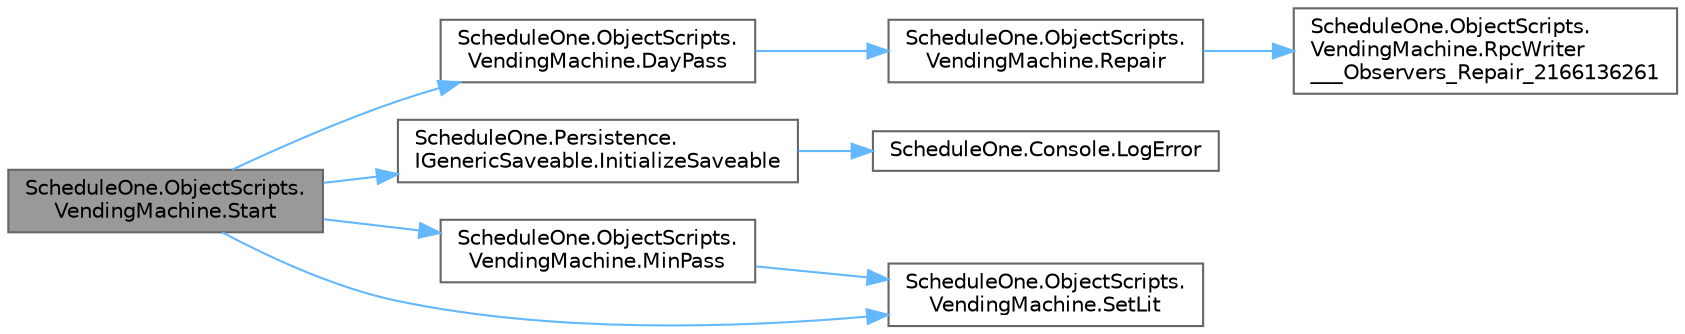 digraph "ScheduleOne.ObjectScripts.VendingMachine.Start"
{
 // LATEX_PDF_SIZE
  bgcolor="transparent";
  edge [fontname=Helvetica,fontsize=10,labelfontname=Helvetica,labelfontsize=10];
  node [fontname=Helvetica,fontsize=10,shape=box,height=0.2,width=0.4];
  rankdir="LR";
  Node1 [id="Node000001",label="ScheduleOne.ObjectScripts.\lVendingMachine.Start",height=0.2,width=0.4,color="gray40", fillcolor="grey60", style="filled", fontcolor="black",tooltip=" "];
  Node1 -> Node2 [id="edge1_Node000001_Node000002",color="steelblue1",style="solid",tooltip=" "];
  Node2 [id="Node000002",label="ScheduleOne.ObjectScripts.\lVendingMachine.DayPass",height=0.2,width=0.4,color="grey40", fillcolor="white", style="filled",URL="$class_schedule_one_1_1_object_scripts_1_1_vending_machine.html#ad224f03b50964762ce84d32f03d9c911",tooltip=" "];
  Node2 -> Node3 [id="edge2_Node000002_Node000003",color="steelblue1",style="solid",tooltip=" "];
  Node3 [id="Node000003",label="ScheduleOne.ObjectScripts.\lVendingMachine.Repair",height=0.2,width=0.4,color="grey40", fillcolor="white", style="filled",URL="$class_schedule_one_1_1_object_scripts_1_1_vending_machine.html#a82ad4d6db5dd666d9e4b2dd4f745c0fc",tooltip=" "];
  Node3 -> Node4 [id="edge3_Node000003_Node000004",color="steelblue1",style="solid",tooltip=" "];
  Node4 [id="Node000004",label="ScheduleOne.ObjectScripts.\lVendingMachine.RpcWriter\l___Observers_Repair_2166136261",height=0.2,width=0.4,color="grey40", fillcolor="white", style="filled",URL="$class_schedule_one_1_1_object_scripts_1_1_vending_machine.html#a3ec654b4fdb4c72d2cb91162026ce797",tooltip=" "];
  Node1 -> Node5 [id="edge4_Node000001_Node000005",color="steelblue1",style="solid",tooltip=" "];
  Node5 [id="Node000005",label="ScheduleOne.Persistence.\lIGenericSaveable.InitializeSaveable",height=0.2,width=0.4,color="grey40", fillcolor="white", style="filled",URL="$interface_schedule_one_1_1_persistence_1_1_i_generic_saveable.html#a7f52e82b382ac22f73e665b7f0b5c414",tooltip=" "];
  Node5 -> Node6 [id="edge5_Node000005_Node000006",color="steelblue1",style="solid",tooltip=" "];
  Node6 [id="Node000006",label="ScheduleOne.Console.LogError",height=0.2,width=0.4,color="grey40", fillcolor="white", style="filled",URL="$class_schedule_one_1_1_console.html#af815c154f3082a5bf25f62c7cc93fad2",tooltip=" "];
  Node1 -> Node7 [id="edge6_Node000001_Node000007",color="steelblue1",style="solid",tooltip=" "];
  Node7 [id="Node000007",label="ScheduleOne.ObjectScripts.\lVendingMachine.MinPass",height=0.2,width=0.4,color="grey40", fillcolor="white", style="filled",URL="$class_schedule_one_1_1_object_scripts_1_1_vending_machine.html#a592aa28e39dfee3e24c48c03912c31f2",tooltip=" "];
  Node7 -> Node8 [id="edge7_Node000007_Node000008",color="steelblue1",style="solid",tooltip=" "];
  Node8 [id="Node000008",label="ScheduleOne.ObjectScripts.\lVendingMachine.SetLit",height=0.2,width=0.4,color="grey40", fillcolor="white", style="filled",URL="$class_schedule_one_1_1_object_scripts_1_1_vending_machine.html#abffbf6655466b1a9cca416a95b5bd342",tooltip=" "];
  Node1 -> Node8 [id="edge8_Node000001_Node000008",color="steelblue1",style="solid",tooltip=" "];
}
